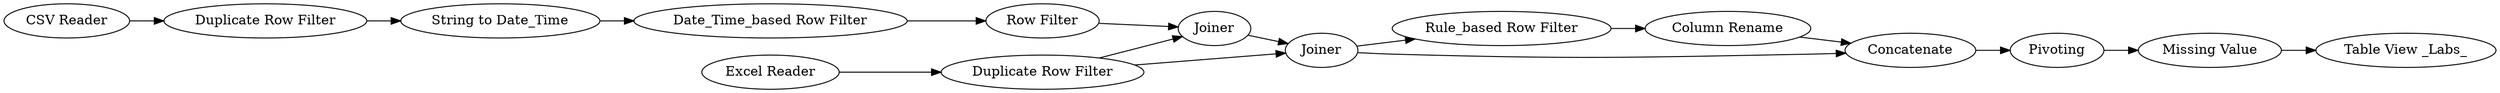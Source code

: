 digraph {
	1 [label="CSV Reader"]
	3 [label="Excel Reader"]
	4 [label="String to Date_Time"]
	5 [label="Row Filter"]
	6 [label="Date_Time_based Row Filter"]
	7 [label=Joiner]
	8 [label=Joiner]
	9 [label=Pivoting]
	12 [label="Missing Value"]
	14 [label="Duplicate Row Filter"]
	22 [label="Duplicate Row Filter"]
	23 [label="Table View _Labs_"]
	25 [label="Rule_based Row Filter"]
	26 [label="Column Rename"]
	27 [label=Concatenate]
	1 -> 14
	3 -> 22
	4 -> 6
	5 -> 7
	6 -> 5
	7 -> 8
	8 -> 25
	8 -> 27
	9 -> 12
	12 -> 23
	14 -> 4
	22 -> 7
	22 -> 8
	25 -> 26
	26 -> 27
	27 -> 9
	rankdir=LR
}
